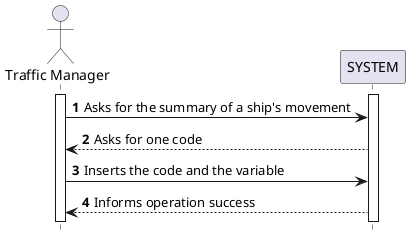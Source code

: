 @startuml
autonumber
hide footbox
activate SYSTEM
actor "Traffic Manager" as TRAFFICMANAGER
participant ":System" as SYSTEM
activate TRAFFICMANAGER

TRAFFICMANAGER -> SYSTEM : Asks for the summary of a ship's movement

SYSTEM --> TRAFFICMANAGER : Asks for one code


TRAFFICMANAGER -> SYSTEM : Inserts the code and the variable


SYSTEM --> TRAFFICMANAGER : Informs operation success


@enduml
